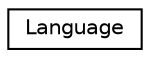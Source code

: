 digraph "Graphical Class Hierarchy"
{
  edge [fontname="Helvetica",fontsize="10",labelfontname="Helvetica",labelfontsize="10"];
  node [fontname="Helvetica",fontsize="10",shape=record];
  rankdir="LR";
  Node0 [label="Language",height=0.2,width=0.4,color="black", fillcolor="white", style="filled",URL="$class_zest_1_1_language_1_1_language.html"];
}
